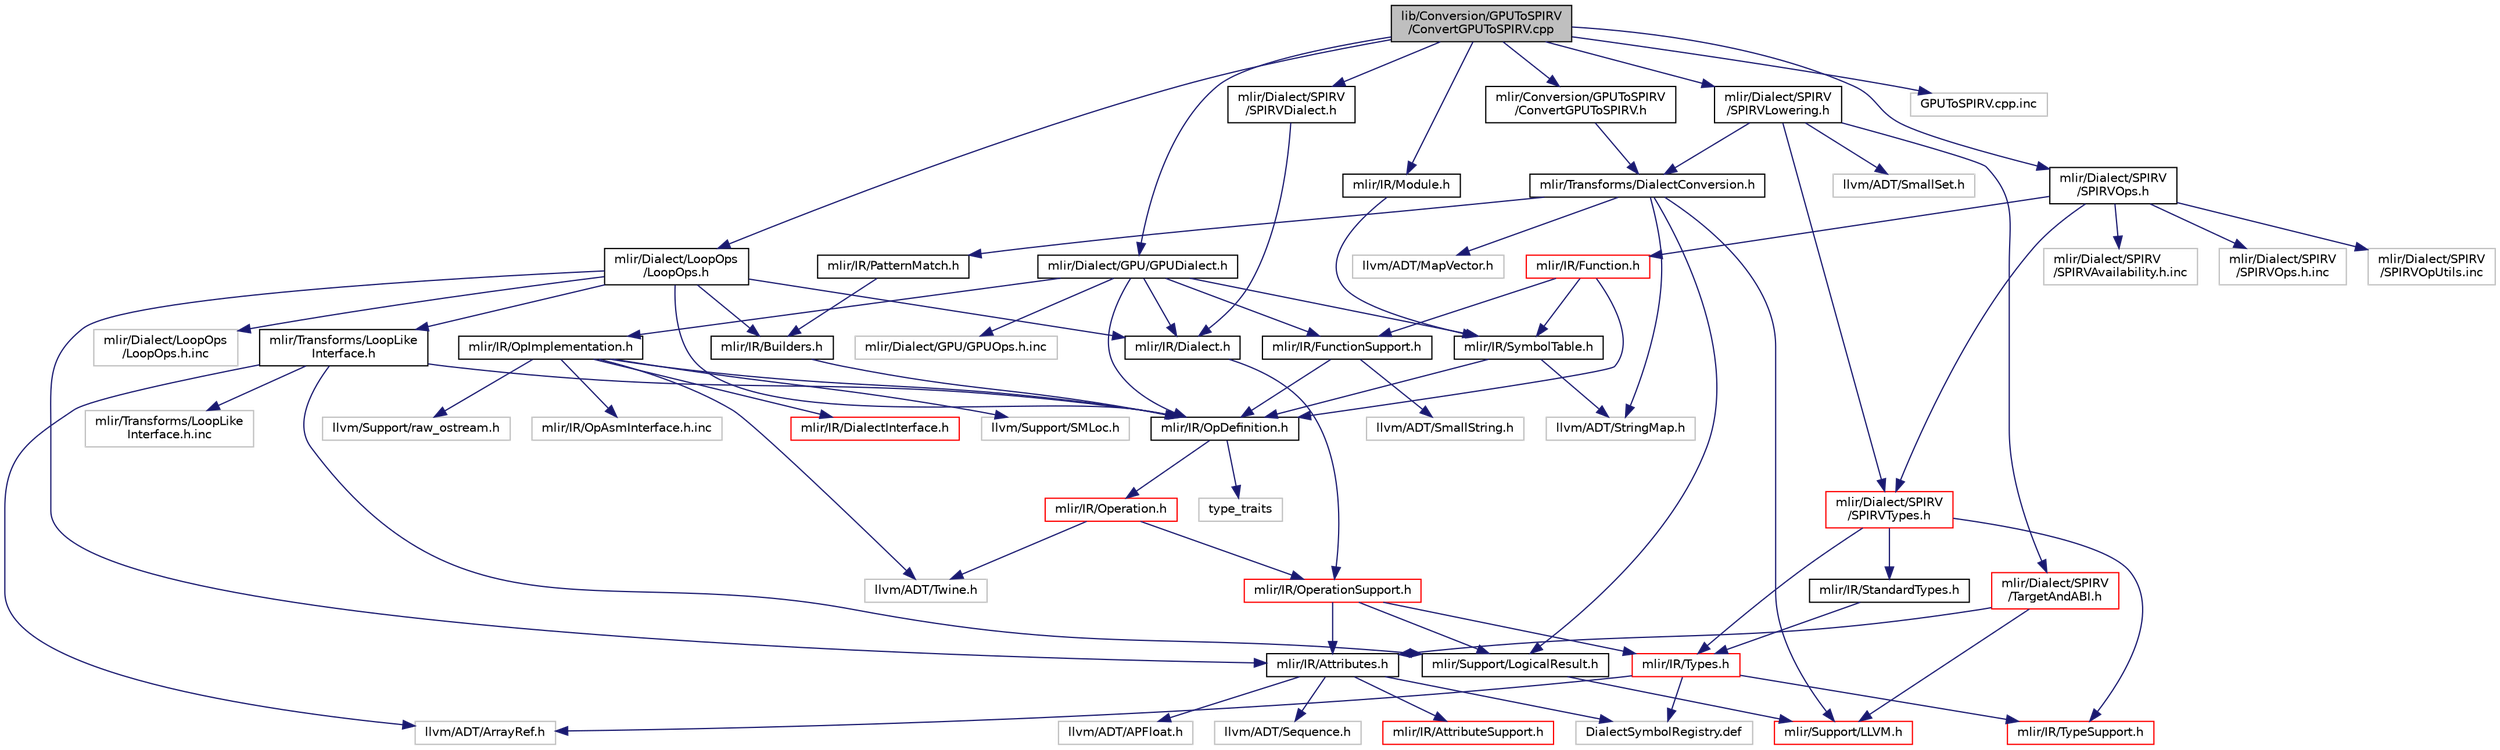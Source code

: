 digraph "lib/Conversion/GPUToSPIRV/ConvertGPUToSPIRV.cpp"
{
  bgcolor="transparent";
  edge [fontname="Helvetica",fontsize="10",labelfontname="Helvetica",labelfontsize="10"];
  node [fontname="Helvetica",fontsize="10",shape=record];
  Node0 [label="lib/Conversion/GPUToSPIRV\l/ConvertGPUToSPIRV.cpp",height=0.2,width=0.4,color="black", fillcolor="grey75", style="filled", fontcolor="black"];
  Node0 -> Node1 [color="midnightblue",fontsize="10",style="solid",fontname="Helvetica"];
  Node1 [label="mlir/Conversion/GPUToSPIRV\l/ConvertGPUToSPIRV.h",height=0.2,width=0.4,color="black",URL="$ConvertGPUToSPIRV_8h.html"];
  Node1 -> Node2 [color="midnightblue",fontsize="10",style="solid",fontname="Helvetica"];
  Node2 [label="mlir/Transforms/DialectConversion.h",height=0.2,width=0.4,color="black",URL="$DialectConversion_8h.html"];
  Node2 -> Node3 [color="midnightblue",fontsize="10",style="solid",fontname="Helvetica"];
  Node3 [label="mlir/IR/PatternMatch.h",height=0.2,width=0.4,color="black",URL="$PatternMatch_8h.html"];
  Node3 -> Node4 [color="midnightblue",fontsize="10",style="solid",fontname="Helvetica"];
  Node4 [label="mlir/IR/Builders.h",height=0.2,width=0.4,color="black",URL="$IR_2Builders_8h.html"];
  Node4 -> Node5 [color="midnightblue",fontsize="10",style="solid",fontname="Helvetica"];
  Node5 [label="mlir/IR/OpDefinition.h",height=0.2,width=0.4,color="black",URL="$OpDefinition_8h.html"];
  Node5 -> Node6 [color="midnightblue",fontsize="10",style="solid",fontname="Helvetica"];
  Node6 [label="mlir/IR/Operation.h",height=0.2,width=0.4,color="red",URL="$Operation_8h.html"];
  Node6 -> Node43 [color="midnightblue",fontsize="10",style="solid",fontname="Helvetica"];
  Node43 [label="mlir/IR/OperationSupport.h",height=0.2,width=0.4,color="red",URL="$OperationSupport_8h.html"];
  Node43 -> Node32 [color="midnightblue",fontsize="10",style="solid",fontname="Helvetica"];
  Node32 [label="mlir/IR/Attributes.h",height=0.2,width=0.4,color="black",URL="$Attributes_8h.html"];
  Node32 -> Node33 [color="midnightblue",fontsize="10",style="solid",fontname="Helvetica"];
  Node33 [label="mlir/IR/AttributeSupport.h",height=0.2,width=0.4,color="red",URL="$AttributeSupport_8h.html"];
  Node32 -> Node35 [color="midnightblue",fontsize="10",style="solid",fontname="Helvetica"];
  Node35 [label="llvm/ADT/APFloat.h",height=0.2,width=0.4,color="grey75"];
  Node32 -> Node36 [color="midnightblue",fontsize="10",style="solid",fontname="Helvetica"];
  Node36 [label="llvm/ADT/Sequence.h",height=0.2,width=0.4,color="grey75"];
  Node32 -> Node29 [color="midnightblue",fontsize="10",style="solid",fontname="Helvetica"];
  Node29 [label="DialectSymbolRegistry.def",height=0.2,width=0.4,color="grey75"];
  Node43 -> Node10 [color="midnightblue",fontsize="10",style="solid",fontname="Helvetica"];
  Node10 [label="mlir/IR/Types.h",height=0.2,width=0.4,color="red",URL="$Types_8h.html"];
  Node10 -> Node11 [color="midnightblue",fontsize="10",style="solid",fontname="Helvetica"];
  Node11 [label="mlir/IR/TypeSupport.h",height=0.2,width=0.4,color="red",URL="$TypeSupport_8h.html"];
  Node10 -> Node27 [color="midnightblue",fontsize="10",style="solid",fontname="Helvetica"];
  Node27 [label="llvm/ADT/ArrayRef.h",height=0.2,width=0.4,color="grey75"];
  Node10 -> Node29 [color="midnightblue",fontsize="10",style="solid",fontname="Helvetica"];
  Node43 -> Node20 [color="midnightblue",fontsize="10",style="solid",fontname="Helvetica"];
  Node20 [label="mlir/Support/LogicalResult.h",height=0.2,width=0.4,color="black",URL="$LogicalResult_8h.html"];
  Node20 -> Node13 [color="midnightblue",fontsize="10",style="solid",fontname="Helvetica"];
  Node13 [label="mlir/Support/LLVM.h",height=0.2,width=0.4,color="red",URL="$LLVM_8h.html"];
  Node6 -> Node48 [color="midnightblue",fontsize="10",style="solid",fontname="Helvetica"];
  Node48 [label="llvm/ADT/Twine.h",height=0.2,width=0.4,color="grey75"];
  Node5 -> Node49 [color="midnightblue",fontsize="10",style="solid",fontname="Helvetica"];
  Node49 [label="type_traits",height=0.2,width=0.4,color="grey75"];
  Node2 -> Node13 [color="midnightblue",fontsize="10",style="solid",fontname="Helvetica"];
  Node2 -> Node20 [color="midnightblue",fontsize="10",style="solid",fontname="Helvetica"];
  Node2 -> Node50 [color="midnightblue",fontsize="10",style="solid",fontname="Helvetica"];
  Node50 [label="llvm/ADT/MapVector.h",height=0.2,width=0.4,color="grey75"];
  Node2 -> Node51 [color="midnightblue",fontsize="10",style="solid",fontname="Helvetica"];
  Node51 [label="llvm/ADT/StringMap.h",height=0.2,width=0.4,color="grey75"];
  Node0 -> Node52 [color="midnightblue",fontsize="10",style="solid",fontname="Helvetica"];
  Node52 [label="mlir/Dialect/GPU/GPUDialect.h",height=0.2,width=0.4,color="black",URL="$GPUDialect_8h.html"];
  Node52 -> Node53 [color="midnightblue",fontsize="10",style="solid",fontname="Helvetica"];
  Node53 [label="mlir/IR/Dialect.h",height=0.2,width=0.4,color="black",URL="$IR_2Dialect_8h.html"];
  Node53 -> Node43 [color="midnightblue",fontsize="10",style="solid",fontname="Helvetica"];
  Node52 -> Node54 [color="midnightblue",fontsize="10",style="solid",fontname="Helvetica"];
  Node54 [label="mlir/IR/FunctionSupport.h",height=0.2,width=0.4,color="black",URL="$FunctionSupport_8h.html"];
  Node54 -> Node5 [color="midnightblue",fontsize="10",style="solid",fontname="Helvetica"];
  Node54 -> Node55 [color="midnightblue",fontsize="10",style="solid",fontname="Helvetica"];
  Node55 [label="llvm/ADT/SmallString.h",height=0.2,width=0.4,color="grey75"];
  Node52 -> Node5 [color="midnightblue",fontsize="10",style="solid",fontname="Helvetica"];
  Node52 -> Node56 [color="midnightblue",fontsize="10",style="solid",fontname="Helvetica"];
  Node56 [label="mlir/IR/OpImplementation.h",height=0.2,width=0.4,color="black",URL="$OpImplementation_8h.html"];
  Node56 -> Node57 [color="midnightblue",fontsize="10",style="solid",fontname="Helvetica"];
  Node57 [label="mlir/IR/DialectInterface.h",height=0.2,width=0.4,color="red",URL="$DialectInterface_8h.html"];
  Node56 -> Node5 [color="midnightblue",fontsize="10",style="solid",fontname="Helvetica"];
  Node56 -> Node48 [color="midnightblue",fontsize="10",style="solid",fontname="Helvetica"];
  Node56 -> Node58 [color="midnightblue",fontsize="10",style="solid",fontname="Helvetica"];
  Node58 [label="llvm/Support/SMLoc.h",height=0.2,width=0.4,color="grey75"];
  Node56 -> Node59 [color="midnightblue",fontsize="10",style="solid",fontname="Helvetica"];
  Node59 [label="llvm/Support/raw_ostream.h",height=0.2,width=0.4,color="grey75"];
  Node56 -> Node60 [color="midnightblue",fontsize="10",style="solid",fontname="Helvetica"];
  Node60 [label="mlir/IR/OpAsmInterface.h.inc",height=0.2,width=0.4,color="grey75"];
  Node52 -> Node61 [color="midnightblue",fontsize="10",style="solid",fontname="Helvetica"];
  Node61 [label="mlir/IR/SymbolTable.h",height=0.2,width=0.4,color="black",URL="$SymbolTable_8h.html"];
  Node61 -> Node5 [color="midnightblue",fontsize="10",style="solid",fontname="Helvetica"];
  Node61 -> Node51 [color="midnightblue",fontsize="10",style="solid",fontname="Helvetica"];
  Node52 -> Node62 [color="midnightblue",fontsize="10",style="solid",fontname="Helvetica"];
  Node62 [label="mlir/Dialect/GPU/GPUOps.h.inc",height=0.2,width=0.4,color="grey75"];
  Node0 -> Node63 [color="midnightblue",fontsize="10",style="solid",fontname="Helvetica"];
  Node63 [label="mlir/Dialect/LoopOps\l/LoopOps.h",height=0.2,width=0.4,color="black",URL="$LoopOps_8h.html"];
  Node63 -> Node32 [color="midnightblue",fontsize="10",style="solid",fontname="Helvetica"];
  Node63 -> Node4 [color="midnightblue",fontsize="10",style="solid",fontname="Helvetica"];
  Node63 -> Node53 [color="midnightblue",fontsize="10",style="solid",fontname="Helvetica"];
  Node63 -> Node5 [color="midnightblue",fontsize="10",style="solid",fontname="Helvetica"];
  Node63 -> Node64 [color="midnightblue",fontsize="10",style="solid",fontname="Helvetica"];
  Node64 [label="mlir/Transforms/LoopLike\lInterface.h",height=0.2,width=0.4,color="black",URL="$LoopLikeInterface_8h.html"];
  Node64 -> Node5 [color="midnightblue",fontsize="10",style="solid",fontname="Helvetica"];
  Node64 -> Node20 [color="midnightblue",fontsize="10",style="solid",fontname="Helvetica"];
  Node64 -> Node27 [color="midnightblue",fontsize="10",style="solid",fontname="Helvetica"];
  Node64 -> Node65 [color="midnightblue",fontsize="10",style="solid",fontname="Helvetica"];
  Node65 [label="mlir/Transforms/LoopLike\lInterface.h.inc",height=0.2,width=0.4,color="grey75"];
  Node63 -> Node66 [color="midnightblue",fontsize="10",style="solid",fontname="Helvetica"];
  Node66 [label="mlir/Dialect/LoopOps\l/LoopOps.h.inc",height=0.2,width=0.4,color="grey75"];
  Node0 -> Node67 [color="midnightblue",fontsize="10",style="solid",fontname="Helvetica"];
  Node67 [label="mlir/Dialect/SPIRV\l/SPIRVDialect.h",height=0.2,width=0.4,color="black",URL="$SPIRVDialect_8h.html"];
  Node67 -> Node53 [color="midnightblue",fontsize="10",style="solid",fontname="Helvetica"];
  Node0 -> Node68 [color="midnightblue",fontsize="10",style="solid",fontname="Helvetica"];
  Node68 [label="mlir/Dialect/SPIRV\l/SPIRVLowering.h",height=0.2,width=0.4,color="black",URL="$SPIRVLowering_8h.html"];
  Node68 -> Node69 [color="midnightblue",fontsize="10",style="solid",fontname="Helvetica"];
  Node69 [label="mlir/Dialect/SPIRV\l/SPIRVTypes.h",height=0.2,width=0.4,color="red",URL="$SPIRVTypes_8h.html"];
  Node69 -> Node70 [color="midnightblue",fontsize="10",style="solid",fontname="Helvetica"];
  Node70 [label="mlir/IR/StandardTypes.h",height=0.2,width=0.4,color="black",URL="$StandardTypes_8h.html"];
  Node70 -> Node10 [color="midnightblue",fontsize="10",style="solid",fontname="Helvetica"];
  Node69 -> Node11 [color="midnightblue",fontsize="10",style="solid",fontname="Helvetica"];
  Node69 -> Node10 [color="midnightblue",fontsize="10",style="solid",fontname="Helvetica"];
  Node68 -> Node74 [color="midnightblue",fontsize="10",style="solid",fontname="Helvetica"];
  Node74 [label="mlir/Dialect/SPIRV\l/TargetAndABI.h",height=0.2,width=0.4,color="red",URL="$TargetAndABI_8h.html"];
  Node74 -> Node32 [color="midnightblue",fontsize="10",style="solid",fontname="Helvetica"];
  Node74 -> Node13 [color="midnightblue",fontsize="10",style="solid",fontname="Helvetica"];
  Node68 -> Node2 [color="midnightblue",fontsize="10",style="solid",fontname="Helvetica"];
  Node68 -> Node76 [color="midnightblue",fontsize="10",style="solid",fontname="Helvetica"];
  Node76 [label="llvm/ADT/SmallSet.h",height=0.2,width=0.4,color="grey75"];
  Node0 -> Node77 [color="midnightblue",fontsize="10",style="solid",fontname="Helvetica"];
  Node77 [label="mlir/Dialect/SPIRV\l/SPIRVOps.h",height=0.2,width=0.4,color="black",URL="$SPIRVOps_8h.html"];
  Node77 -> Node69 [color="midnightblue",fontsize="10",style="solid",fontname="Helvetica"];
  Node77 -> Node78 [color="midnightblue",fontsize="10",style="solid",fontname="Helvetica"];
  Node78 [label="mlir/IR/Function.h",height=0.2,width=0.4,color="red",URL="$Function_8h.html"];
  Node78 -> Node54 [color="midnightblue",fontsize="10",style="solid",fontname="Helvetica"];
  Node78 -> Node5 [color="midnightblue",fontsize="10",style="solid",fontname="Helvetica"];
  Node78 -> Node61 [color="midnightblue",fontsize="10",style="solid",fontname="Helvetica"];
  Node77 -> Node81 [color="midnightblue",fontsize="10",style="solid",fontname="Helvetica"];
  Node81 [label="mlir/Dialect/SPIRV\l/SPIRVAvailability.h.inc",height=0.2,width=0.4,color="grey75"];
  Node77 -> Node82 [color="midnightblue",fontsize="10",style="solid",fontname="Helvetica"];
  Node82 [label="mlir/Dialect/SPIRV\l/SPIRVOps.h.inc",height=0.2,width=0.4,color="grey75"];
  Node77 -> Node83 [color="midnightblue",fontsize="10",style="solid",fontname="Helvetica"];
  Node83 [label="mlir/Dialect/SPIRV\l/SPIRVOpUtils.inc",height=0.2,width=0.4,color="grey75"];
  Node0 -> Node84 [color="midnightblue",fontsize="10",style="solid",fontname="Helvetica"];
  Node84 [label="mlir/IR/Module.h",height=0.2,width=0.4,color="black",URL="$Module_8h.html"];
  Node84 -> Node61 [color="midnightblue",fontsize="10",style="solid",fontname="Helvetica"];
  Node0 -> Node85 [color="midnightblue",fontsize="10",style="solid",fontname="Helvetica"];
  Node85 [label="GPUToSPIRV.cpp.inc",height=0.2,width=0.4,color="grey75"];
}
